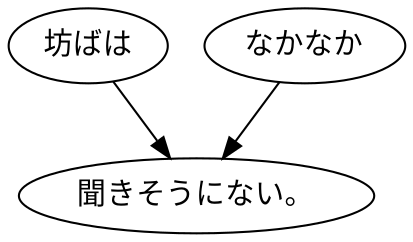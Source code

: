 digraph graph6809 {
	node0 [label="坊ばは"];
	node1 [label="なかなか"];
	node2 [label="聞きそうにない。"];
	node0 -> node2;
	node1 -> node2;
}
